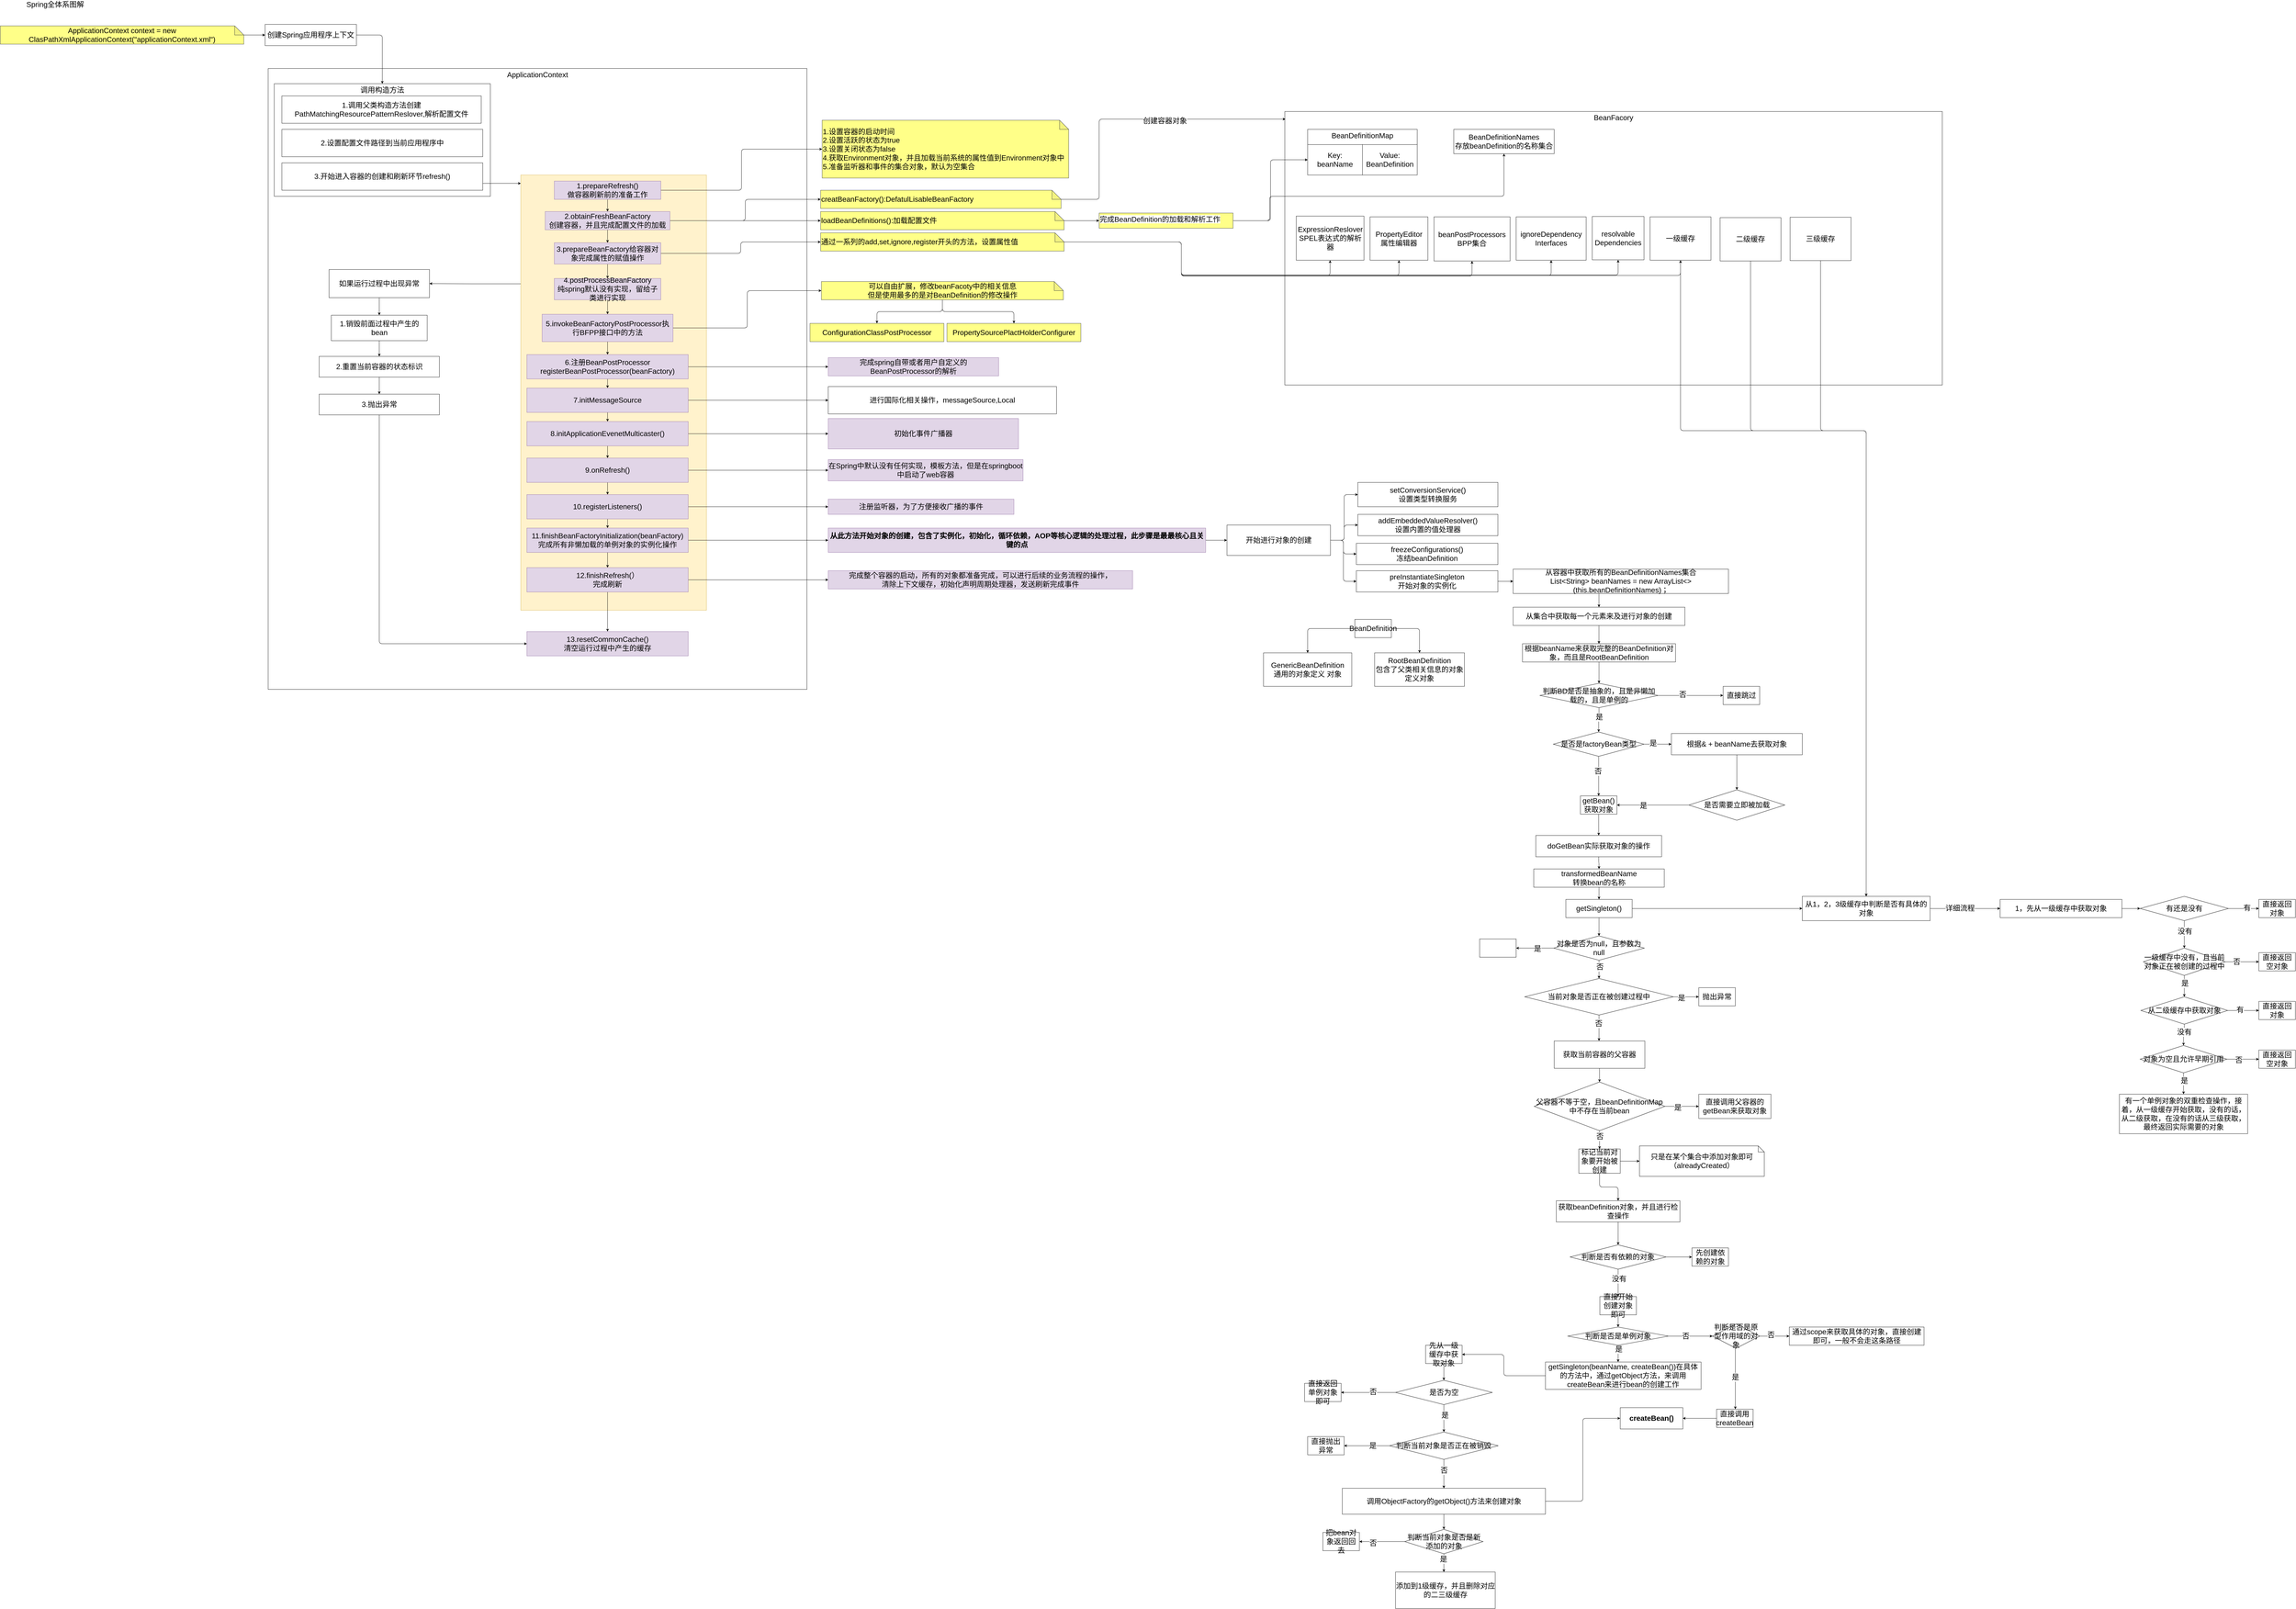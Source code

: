 <mxfile>
    <diagram id="aa8ChijFXmU96o4McfUh" name="Page-1">
        <mxGraphModel dx="1610" dy="1095" grid="1" gridSize="10" guides="1" tooltips="1" connect="1" arrows="1" fold="1" page="1" pageScale="1" pageWidth="1000000" pageHeight="1000000" math="0" shadow="0">
            <root>
                <mxCell id="0"/>
                <mxCell id="1" parent="0"/>
                <mxCell id="31" value="&lt;span style=&quot;font-size: 24px&quot;&gt;BeanFacory&lt;/span&gt;" style="whiteSpace=wrap;html=1;verticalAlign=top;" parent="1" vertex="1">
                    <mxGeometry x="4260" y="821.25" width="2160" height="898.75" as="geometry"/>
                </mxCell>
                <mxCell id="3" value="Spring全体系图解" style="text;html=1;align=center;verticalAlign=middle;resizable=0;points=[];autosize=1;strokeColor=none;fillColor=none;fontSize=24;fontColor=default;" parent="1" vertex="1">
                    <mxGeometry x="120" y="455" width="200" height="30" as="geometry"/>
                </mxCell>
                <mxCell id="10" style="edgeStyle=none;html=1;exitX=0;exitY=0;exitDx=800;exitDy=30;exitPerimeter=0;fontColor=default;fontSize=24;" parent="1" source="4" target="9" edge="1">
                    <mxGeometry relative="1" as="geometry"/>
                </mxCell>
                <mxCell id="4" value="&lt;font style=&quot;font-size: 24px;&quot;&gt;ApplicationContext context = new ClasPathXmlApplicationContext(&quot;applicationContext.xml&quot;)&lt;/font&gt;" style="shape=note;whiteSpace=wrap;html=1;backgroundOutline=1;darkOpacity=0.05;fillColor=#ffff88;strokeColor=#36393d;fontColor=default;fontSize=24;" parent="1" vertex="1">
                    <mxGeometry x="40" y="540" width="800" height="60" as="geometry"/>
                </mxCell>
                <mxCell id="6" value="ApplicationContext" style="whiteSpace=wrap;html=1;fontSize=24;fontColor=default;verticalAlign=top;" parent="1" vertex="1">
                    <mxGeometry x="920" y="680" width="1770" height="2040" as="geometry"/>
                </mxCell>
                <mxCell id="94" style="edgeStyle=orthogonalEdgeStyle;html=1;exitX=1;exitY=0.5;exitDx=0;exitDy=0;entryX=0.5;entryY=0;entryDx=0;entryDy=0;" edge="1" parent="1" source="9" target="11">
                    <mxGeometry relative="1" as="geometry"/>
                </mxCell>
                <mxCell id="9" value="创建Spring应用程序上下文" style="whiteSpace=wrap;html=1;fontColor=default;fontSize=24;" parent="1" vertex="1">
                    <mxGeometry x="910" y="535" width="300" height="70" as="geometry"/>
                </mxCell>
                <mxCell id="11" value="调用构造方法" style="whiteSpace=wrap;html=1;fontColor=default;verticalAlign=top;fontSize=24;" parent="1" vertex="1">
                    <mxGeometry x="940" y="730" width="710" height="370" as="geometry"/>
                </mxCell>
                <mxCell id="13" value="1.调用父类构造方法创建PathMatchingResourcePatternReslover,解析配置文件" style="whiteSpace=wrap;html=1;fontSize=24;fontColor=default;" parent="1" vertex="1">
                    <mxGeometry x="965" y="770" width="655" height="90" as="geometry"/>
                </mxCell>
                <mxCell id="14" value="2.设置配置文件路径到当前应用程序中" style="whiteSpace=wrap;html=1;fontSize=24;fontColor=default;" parent="1" vertex="1">
                    <mxGeometry x="965" y="880" width="660" height="90" as="geometry"/>
                </mxCell>
                <mxCell id="20" style="edgeStyle=elbowEdgeStyle;elbow=vertical;html=1;exitX=1;exitY=0.75;exitDx=0;exitDy=0;fontSize=24;fontColor=default;" parent="1" source="15" target="16" edge="1">
                    <mxGeometry relative="1" as="geometry"/>
                </mxCell>
                <mxCell id="15" value="3.开始进入容器的创建和刷新环节refresh()" style="whiteSpace=wrap;html=1;fontSize=24;fontColor=default;" parent="1" vertex="1">
                    <mxGeometry x="965" y="990" width="660" height="90" as="geometry"/>
                </mxCell>
                <mxCell id="133" style="edgeStyle=orthogonalEdgeStyle;html=1;exitX=0;exitY=0.25;exitDx=0;exitDy=0;fontSize=24;" edge="1" parent="1" source="16" target="132">
                    <mxGeometry relative="1" as="geometry"/>
                </mxCell>
                <mxCell id="16" value="" style="whiteSpace=wrap;html=1;fontSize=24;verticalAlign=top;fillColor=#fff2cc;strokeColor=#d6b656;" parent="1" vertex="1">
                    <mxGeometry x="1750" y="1030" width="610" height="1430" as="geometry"/>
                </mxCell>
                <mxCell id="23" style="edgeStyle=elbowEdgeStyle;html=1;exitX=1;exitY=0.5;exitDx=0;exitDy=0;entryX=0;entryY=0.5;entryDx=0;entryDy=0;entryPerimeter=0;fontSize=24;fontColor=default;" parent="1" source="21" target="22" edge="1">
                    <mxGeometry relative="1" as="geometry"/>
                </mxCell>
                <mxCell id="89" style="edgeStyle=orthogonalEdgeStyle;html=1;exitX=0.5;exitY=1;exitDx=0;exitDy=0;fontSize=24;" parent="1" source="21" target="25" edge="1">
                    <mxGeometry relative="1" as="geometry"/>
                </mxCell>
                <mxCell id="21" value="1.prepareRefresh()&lt;br&gt;做容器刷新前的准备工作" style="whiteSpace=wrap;html=1;fontSize=24;fillColor=#e1d5e7;strokeColor=#9673a6;" parent="1" vertex="1">
                    <mxGeometry x="1860" y="1050" width="350" height="60" as="geometry"/>
                </mxCell>
                <mxCell id="22" value="1.设置容器的启动时间&lt;br&gt;2.设置活跃的状态为true&lt;br&gt;3.设置关闭状态为false&lt;br&gt;4.获取Environment对象，并且加载当前系统的属性值到Environment对象中&lt;br&gt;5.准备监听器和事件的集合对象，默认为空集合" style="shape=note;whiteSpace=wrap;html=1;backgroundOutline=1;darkOpacity=0.05;fillColor=#ffff88;strokeColor=#36393d;fontColor=default;fontSize=24;align=left;" parent="1" vertex="1">
                    <mxGeometry x="2740" y="850" width="810" height="190" as="geometry"/>
                </mxCell>
                <mxCell id="67" style="edgeStyle=orthogonalEdgeStyle;html=1;exitX=1;exitY=0.5;exitDx=0;exitDy=0;entryX=0;entryY=0.5;entryDx=0;entryDy=0;entryPerimeter=0;fontSize=24;" parent="1" source="24" target="66" edge="1">
                    <mxGeometry relative="1" as="geometry"/>
                </mxCell>
                <mxCell id="92" value="" style="edgeStyle=orthogonalEdgeStyle;html=1;fontSize=24;" parent="1" source="24" target="81" edge="1">
                    <mxGeometry relative="1" as="geometry"/>
                </mxCell>
                <mxCell id="24" value="3.prepareBeanFactory给容器对象完成属性的赋值操作" style="whiteSpace=wrap;html=1;fontSize=24;fillColor=#e1d5e7;strokeColor=#9673a6;" parent="1" vertex="1">
                    <mxGeometry x="1860" y="1252.5" width="350" height="70" as="geometry"/>
                </mxCell>
                <mxCell id="29" style="edgeStyle=elbowEdgeStyle;html=1;exitX=1;exitY=0.5;exitDx=0;exitDy=0;entryX=0;entryY=0.5;entryDx=0;entryDy=0;entryPerimeter=0;fontSize=24;fontColor=default;" parent="1" source="25" target="26" edge="1">
                    <mxGeometry relative="1" as="geometry"/>
                </mxCell>
                <mxCell id="30" style="edgeStyle=elbowEdgeStyle;html=1;exitX=1;exitY=0.5;exitDx=0;exitDy=0;fontSize=24;fontColor=default;" parent="1" source="25" target="28" edge="1">
                    <mxGeometry relative="1" as="geometry"/>
                </mxCell>
                <mxCell id="91" value="" style="edgeStyle=orthogonalEdgeStyle;html=1;fontSize=24;" parent="1" source="25" target="24" edge="1">
                    <mxGeometry relative="1" as="geometry"/>
                </mxCell>
                <mxCell id="25" value="2.obtainFreshBeanFactory&lt;br&gt;创建容器，并且完成配置文件的加载" style="whiteSpace=wrap;html=1;fontSize=24;fillColor=#e1d5e7;strokeColor=#9673a6;" parent="1" vertex="1">
                    <mxGeometry x="1830" y="1150" width="410" height="60" as="geometry"/>
                </mxCell>
                <mxCell id="38" style="edgeStyle=elbowEdgeStyle;html=1;exitX=0;exitY=0;exitDx=790;exitDy=30;exitPerimeter=0;entryX=0.001;entryY=0.028;entryDx=0;entryDy=0;fontSize=24;entryPerimeter=0;" parent="1" source="26" target="31" edge="1">
                    <mxGeometry relative="1" as="geometry">
                        <Array as="points">
                            <mxPoint x="3650" y="1030"/>
                            <mxPoint x="3870" y="950"/>
                        </Array>
                    </mxGeometry>
                </mxCell>
                <mxCell id="48" value="创建容器对象" style="edgeLabel;html=1;align=center;verticalAlign=middle;resizable=0;points=[];fontSize=24;" parent="38" vertex="1" connectable="0">
                    <mxGeometry x="0.208" y="-5" relative="1" as="geometry">
                        <mxPoint as="offset"/>
                    </mxGeometry>
                </mxCell>
                <mxCell id="26" value="creatBeanFactory():DefatulLisableBeanFactory" style="shape=note;whiteSpace=wrap;html=1;backgroundOutline=1;darkOpacity=0.05;fillColor=#ffff88;strokeColor=#36393d;fontColor=default;fontSize=24;align=left;" parent="1" vertex="1">
                    <mxGeometry x="2735" y="1080" width="790" height="60" as="geometry"/>
                </mxCell>
                <mxCell id="63" value="" style="edgeStyle=orthogonalEdgeStyle;html=1;fontSize=24;" parent="1" source="28" target="62" edge="1">
                    <mxGeometry relative="1" as="geometry"/>
                </mxCell>
                <mxCell id="28" value="loadBeanDefinitions():加载配置文件" style="shape=note;whiteSpace=wrap;html=1;backgroundOutline=1;darkOpacity=0.05;fillColor=#ffff88;strokeColor=#36393d;fontColor=default;fontSize=24;align=left;" parent="1" vertex="1">
                    <mxGeometry x="2735" y="1150" width="800" height="60" as="geometry"/>
                </mxCell>
                <mxCell id="37" value="BeanDefinitionNames&lt;br&gt;存放beanDefinition的名称集合" style="whiteSpace=wrap;html=1;fontSize=24;" parent="1" vertex="1">
                    <mxGeometry x="4815" y="880" width="330" height="80" as="geometry"/>
                </mxCell>
                <mxCell id="52" value="&lt;font style=&quot;font-size: 24px&quot;&gt;BeanDefinitionMap&lt;/font&gt;" style="whiteSpace=wrap;html=1;verticalAlign=top;" parent="1" vertex="1">
                    <mxGeometry x="4335" y="880" width="360" height="150" as="geometry"/>
                </mxCell>
                <mxCell id="53" value="Key:&lt;br&gt;beanName" style="whiteSpace=wrap;html=1;fontSize=24;" parent="1" vertex="1">
                    <mxGeometry x="4335" y="930" width="180" height="100" as="geometry"/>
                </mxCell>
                <mxCell id="54" value="Value:&lt;br&gt;BeanDefinition" style="whiteSpace=wrap;html=1;fontSize=24;" parent="1" vertex="1">
                    <mxGeometry x="4515" y="930" width="180" height="100" as="geometry"/>
                </mxCell>
                <mxCell id="64" style="edgeStyle=orthogonalEdgeStyle;html=1;exitX=1;exitY=0.5;exitDx=0;exitDy=0;entryX=0;entryY=0.5;entryDx=0;entryDy=0;fontSize=24;" parent="1" source="62" target="53" edge="1">
                    <mxGeometry relative="1" as="geometry">
                        <Array as="points">
                            <mxPoint x="4213" y="1180"/>
                            <mxPoint x="4213" y="980"/>
                        </Array>
                    </mxGeometry>
                </mxCell>
                <mxCell id="65" style="edgeStyle=orthogonalEdgeStyle;html=1;exitX=1;exitY=0.5;exitDx=0;exitDy=0;entryX=0.5;entryY=1;entryDx=0;entryDy=0;fontSize=24;" parent="1" source="62" target="37" edge="1">
                    <mxGeometry relative="1" as="geometry">
                        <Array as="points">
                            <mxPoint x="4210" y="1180"/>
                            <mxPoint x="4210" y="1100"/>
                            <mxPoint x="4980" y="1100"/>
                        </Array>
                    </mxGeometry>
                </mxCell>
                <mxCell id="62" value="&lt;span style=&quot;text-align: center ; font-family: &amp;#34;helvetica&amp;#34; ; background-color: rgb(255 , 255 , 255)&quot;&gt;完成BeanDefinition的加载和解析工作&lt;/span&gt;" style="whiteSpace=wrap;html=1;fontSize=24;align=left;fillColor=#ffff88;strokeColor=#36393d;verticalAlign=top;" parent="1" vertex="1">
                    <mxGeometry x="3650" y="1155" width="440" height="50" as="geometry"/>
                </mxCell>
                <mxCell id="74" style="edgeStyle=orthogonalEdgeStyle;html=1;exitX=0;exitY=0;exitDx=800;exitDy=30;exitPerimeter=0;entryX=0.5;entryY=1;entryDx=0;entryDy=0;fontSize=24;" parent="1" source="66" target="68" edge="1">
                    <mxGeometry relative="1" as="geometry">
                        <Array as="points">
                            <mxPoint x="3920" y="1250"/>
                            <mxPoint x="3920" y="1360"/>
                            <mxPoint x="4409" y="1360"/>
                        </Array>
                    </mxGeometry>
                </mxCell>
                <mxCell id="76" style="edgeStyle=orthogonalEdgeStyle;html=1;exitX=0;exitY=0;exitDx=800;exitDy=30;exitPerimeter=0;entryX=0.5;entryY=1;entryDx=0;entryDy=0;fontSize=24;" parent="1" source="66" target="69" edge="1">
                    <mxGeometry relative="1" as="geometry">
                        <Array as="points">
                            <mxPoint x="3920" y="1250"/>
                            <mxPoint x="3920" y="1360"/>
                            <mxPoint x="4635" y="1360"/>
                        </Array>
                    </mxGeometry>
                </mxCell>
                <mxCell id="77" style="edgeStyle=orthogonalEdgeStyle;html=1;exitX=0;exitY=0;exitDx=800;exitDy=30;exitPerimeter=0;entryX=0.5;entryY=1;entryDx=0;entryDy=0;fontSize=24;" parent="1" source="66" target="70" edge="1">
                    <mxGeometry relative="1" as="geometry">
                        <Array as="points">
                            <mxPoint x="3920" y="1250"/>
                            <mxPoint x="3920" y="1362"/>
                            <mxPoint x="4875" y="1362"/>
                        </Array>
                    </mxGeometry>
                </mxCell>
                <mxCell id="78" style="edgeStyle=orthogonalEdgeStyle;html=1;exitX=0;exitY=0;exitDx=800;exitDy=30;exitPerimeter=0;entryX=0.5;entryY=1;entryDx=0;entryDy=0;fontSize=24;" parent="1" source="66" target="71" edge="1">
                    <mxGeometry relative="1" as="geometry">
                        <Array as="points">
                            <mxPoint x="3920" y="1250"/>
                            <mxPoint x="3920" y="1360"/>
                            <mxPoint x="5135" y="1360"/>
                        </Array>
                    </mxGeometry>
                </mxCell>
                <mxCell id="79" style="edgeStyle=orthogonalEdgeStyle;html=1;exitX=0;exitY=0;exitDx=800;exitDy=30;exitPerimeter=0;entryX=0.5;entryY=1;entryDx=0;entryDy=0;fontSize=24;" parent="1" source="66" target="72" edge="1">
                    <mxGeometry relative="1" as="geometry">
                        <Array as="points">
                            <mxPoint x="3920" y="1250"/>
                            <mxPoint x="3920" y="1359"/>
                            <mxPoint x="5355" y="1359"/>
                        </Array>
                    </mxGeometry>
                </mxCell>
                <mxCell id="80" style="edgeStyle=orthogonalEdgeStyle;html=1;exitX=0;exitY=0;exitDx=800;exitDy=30;exitPerimeter=0;entryX=0.5;entryY=1;entryDx=0;entryDy=0;fontSize=24;" parent="1" source="66" target="73" edge="1">
                    <mxGeometry relative="1" as="geometry">
                        <Array as="points">
                            <mxPoint x="3920" y="1250"/>
                            <mxPoint x="3920" y="1360"/>
                            <mxPoint x="5560" y="1360"/>
                        </Array>
                    </mxGeometry>
                </mxCell>
                <mxCell id="66" value="通过一系列的add,set,ignore,register开头的方法，设置属性值" style="shape=note;whiteSpace=wrap;html=1;backgroundOutline=1;darkOpacity=0.05;fillColor=#ffff88;strokeColor=#36393d;fontColor=default;fontSize=24;align=left;" parent="1" vertex="1">
                    <mxGeometry x="2735" y="1220" width="800" height="60" as="geometry"/>
                </mxCell>
                <mxCell id="68" value="ExpressionReslover&lt;br&gt;SPEL表达式的解析器" style="whiteSpace=wrap;html=1;fontSize=24;" parent="1" vertex="1">
                    <mxGeometry x="4297.5" y="1165" width="222.5" height="145" as="geometry"/>
                </mxCell>
                <mxCell id="69" value="PropertyEditor&lt;br&gt;属性编辑器" style="whiteSpace=wrap;html=1;fontSize=24;" parent="1" vertex="1">
                    <mxGeometry x="4540" y="1167.5" width="190" height="142.5" as="geometry"/>
                </mxCell>
                <mxCell id="70" value="beanPostProcessors&lt;br&gt;BPP集合" style="whiteSpace=wrap;html=1;fontSize=24;" parent="1" vertex="1">
                    <mxGeometry x="4750" y="1167.5" width="250" height="145" as="geometry"/>
                </mxCell>
                <mxCell id="71" value="ignoreDependency&lt;br&gt;Interfaces" style="whiteSpace=wrap;html=1;fontSize=24;" parent="1" vertex="1">
                    <mxGeometry x="5020" y="1167.5" width="230" height="142.5" as="geometry"/>
                </mxCell>
                <mxCell id="72" value="resolvable&lt;br&gt;Dependencies" style="whiteSpace=wrap;html=1;fontSize=24;" parent="1" vertex="1">
                    <mxGeometry x="5270" y="1166.25" width="170" height="142.5" as="geometry"/>
                </mxCell>
                <mxCell id="194" style="edgeStyle=orthogonalEdgeStyle;html=1;exitX=0.5;exitY=1;exitDx=0;exitDy=0;fontSize=24;" edge="1" parent="1" source="73" target="192">
                    <mxGeometry relative="1" as="geometry">
                        <Array as="points">
                            <mxPoint x="5560" y="1870"/>
                            <mxPoint x="6170" y="1870"/>
                        </Array>
                    </mxGeometry>
                </mxCell>
                <mxCell id="73" value="一级缓存" style="whiteSpace=wrap;html=1;fontSize=24;" parent="1" vertex="1">
                    <mxGeometry x="5460" y="1167.5" width="200" height="142.5" as="geometry"/>
                </mxCell>
                <mxCell id="93" value="" style="edgeStyle=orthogonalEdgeStyle;html=1;fontSize=24;" parent="1" source="81" target="82" edge="1">
                    <mxGeometry relative="1" as="geometry"/>
                </mxCell>
                <mxCell id="81" value="4.postProcessBeanFactory&lt;br&gt;纯spring默认没有实现，留给子类进行实现" style="whiteSpace=wrap;html=1;fontSize=24;fillColor=#e1d5e7;strokeColor=#9673a6;" parent="1" vertex="1">
                    <mxGeometry x="1860" y="1370" width="350" height="70" as="geometry"/>
                </mxCell>
                <mxCell id="84" style="edgeStyle=elbowEdgeStyle;html=1;exitX=1;exitY=0.5;exitDx=0;exitDy=0;fontSize=24;" parent="1" source="82" target="83" edge="1">
                    <mxGeometry relative="1" as="geometry"/>
                </mxCell>
                <mxCell id="101" value="" style="edgeStyle=orthogonalEdgeStyle;html=1;" edge="1" parent="1" source="82" target="98">
                    <mxGeometry relative="1" as="geometry"/>
                </mxCell>
                <mxCell id="82" value="5.invokeBeanFactoryPostProcessor执行BFPP接口中的方法" style="whiteSpace=wrap;html=1;fontSize=24;fillColor=#e1d5e7;strokeColor=#9673a6;" parent="1" vertex="1">
                    <mxGeometry x="1820" y="1487.5" width="430" height="90" as="geometry"/>
                </mxCell>
                <mxCell id="86" value="" style="edgeStyle=orthogonalEdgeStyle;html=1;fontSize=24;" parent="1" source="83" target="85" edge="1">
                    <mxGeometry relative="1" as="geometry"/>
                </mxCell>
                <mxCell id="96" style="edgeStyle=orthogonalEdgeStyle;html=1;exitX=0.5;exitY=1;exitDx=0;exitDy=0;exitPerimeter=0;entryX=0.5;entryY=0;entryDx=0;entryDy=0;" edge="1" parent="1" source="83" target="95">
                    <mxGeometry relative="1" as="geometry"/>
                </mxCell>
                <mxCell id="83" value="可以自由扩展，修改beanFacoty中的相关信息&lt;br&gt;但是使用最多的是对BeanDefinition的修改操作" style="shape=note;whiteSpace=wrap;html=1;backgroundOutline=1;darkOpacity=0.05;fillColor=#ffff88;strokeColor=#36393d;fontColor=default;fontSize=24;align=center;" parent="1" vertex="1">
                    <mxGeometry x="2737.5" y="1380" width="795" height="60" as="geometry"/>
                </mxCell>
                <mxCell id="85" value="ConfigurationClassPostProcessor" style="whiteSpace=wrap;html=1;fontSize=24;fillColor=#ffff88;strokeColor=#36393d;" parent="1" vertex="1">
                    <mxGeometry x="2700" y="1517.5" width="440" height="60" as="geometry"/>
                </mxCell>
                <mxCell id="95" value="PropertySourcePlactHolderConfigurer" style="whiteSpace=wrap;html=1;fontSize=24;fillColor=#ffff88;strokeColor=#36393d;" vertex="1" parent="1">
                    <mxGeometry x="3150" y="1517.5" width="440" height="60" as="geometry"/>
                </mxCell>
                <mxCell id="103" value="" style="edgeStyle=orthogonalEdgeStyle;html=1;" edge="1" parent="1" source="98" target="102">
                    <mxGeometry relative="1" as="geometry"/>
                </mxCell>
                <mxCell id="107" value="" style="edgeStyle=orthogonalEdgeStyle;html=1;fontSize=24;" edge="1" parent="1" source="98" target="104">
                    <mxGeometry relative="1" as="geometry"/>
                </mxCell>
                <mxCell id="98" value="6.注册BeanPostProcessor&lt;br&gt;registerBeanPostProcessor(beanFactory)" style="whiteSpace=wrap;html=1;fontSize=24;fillColor=#e1d5e7;strokeColor=#9673a6;" vertex="1" parent="1">
                    <mxGeometry x="1770" y="1620" width="530" height="80" as="geometry"/>
                </mxCell>
                <mxCell id="102" value="完成spring自带或者用户自定义的BeanPostProcessor的解析" style="whiteSpace=wrap;html=1;fontSize=24;fillColor=#e1d5e7;strokeColor=#9673a6;" vertex="1" parent="1">
                    <mxGeometry x="2760" y="1630" width="560" height="60" as="geometry"/>
                </mxCell>
                <mxCell id="105" style="edgeStyle=orthogonalEdgeStyle;html=1;exitX=1;exitY=0.5;exitDx=0;exitDy=0;" edge="1" parent="1" source="104" target="106">
                    <mxGeometry relative="1" as="geometry">
                        <mxPoint x="2770" y="1770.529" as="targetPoint"/>
                    </mxGeometry>
                </mxCell>
                <mxCell id="112" value="" style="edgeStyle=orthogonalEdgeStyle;html=1;fontSize=24;" edge="1" parent="1" source="104" target="108">
                    <mxGeometry relative="1" as="geometry"/>
                </mxCell>
                <mxCell id="104" value="7.initMessageSource" style="whiteSpace=wrap;html=1;fontSize=24;fillColor=#e1d5e7;strokeColor=#9673a6;" vertex="1" parent="1">
                    <mxGeometry x="1770" y="1730" width="530" height="80" as="geometry"/>
                </mxCell>
                <mxCell id="106" value="&lt;font style=&quot;font-size: 24px&quot;&gt;进行国际化相关操作，messageSource,Local&lt;/font&gt;" style="whiteSpace=wrap;html=1;" vertex="1" parent="1">
                    <mxGeometry x="2760" y="1725" width="750" height="90" as="geometry"/>
                </mxCell>
                <mxCell id="110" value="" style="edgeStyle=orthogonalEdgeStyle;html=1;fontSize=24;" edge="1" parent="1" source="108" target="109">
                    <mxGeometry relative="1" as="geometry"/>
                </mxCell>
                <mxCell id="113" value="" style="edgeStyle=orthogonalEdgeStyle;html=1;fontSize=24;" edge="1" parent="1" source="108" target="111">
                    <mxGeometry relative="1" as="geometry"/>
                </mxCell>
                <mxCell id="108" value="8.initApplicationEvenetMulticaster()" style="whiteSpace=wrap;html=1;fontSize=24;fillColor=#e1d5e7;strokeColor=#9673a6;" vertex="1" parent="1">
                    <mxGeometry x="1770" y="1840" width="530" height="80" as="geometry"/>
                </mxCell>
                <mxCell id="109" value="初始化事件广播器" style="whiteSpace=wrap;html=1;fontSize=24;fillColor=#e1d5e7;strokeColor=#9673a6;" vertex="1" parent="1">
                    <mxGeometry x="2760" y="1830" width="625" height="100" as="geometry"/>
                </mxCell>
                <mxCell id="115" value="" style="edgeStyle=orthogonalEdgeStyle;html=1;fontSize=24;" edge="1" parent="1" source="111" target="114">
                    <mxGeometry relative="1" as="geometry"/>
                </mxCell>
                <mxCell id="117" value="" style="edgeStyle=orthogonalEdgeStyle;html=1;fontSize=24;" edge="1" parent="1" source="111" target="116">
                    <mxGeometry relative="1" as="geometry"/>
                </mxCell>
                <mxCell id="111" value="9.onRefresh()" style="whiteSpace=wrap;html=1;fontSize=24;fillColor=#e1d5e7;strokeColor=#9673a6;" vertex="1" parent="1">
                    <mxGeometry x="1770" y="1960" width="530" height="80" as="geometry"/>
                </mxCell>
                <mxCell id="114" value="在Spring中默认没有任何实现，模板方法，但是在springboot中启动了web容器" style="whiteSpace=wrap;html=1;fontSize=24;fillColor=#e1d5e7;strokeColor=#9673a6;" vertex="1" parent="1">
                    <mxGeometry x="2760" y="1965" width="640" height="70" as="geometry"/>
                </mxCell>
                <mxCell id="119" value="" style="edgeStyle=orthogonalEdgeStyle;html=1;fontSize=24;" edge="1" parent="1" source="116" target="118">
                    <mxGeometry relative="1" as="geometry"/>
                </mxCell>
                <mxCell id="121" value="" style="edgeStyle=orthogonalEdgeStyle;html=1;fontSize=24;" edge="1" parent="1" source="116" target="120">
                    <mxGeometry relative="1" as="geometry"/>
                </mxCell>
                <mxCell id="116" value="10.registerListeners()" style="whiteSpace=wrap;html=1;fontSize=24;fillColor=#e1d5e7;strokeColor=#9673a6;" vertex="1" parent="1">
                    <mxGeometry x="1770" y="2080" width="530" height="80" as="geometry"/>
                </mxCell>
                <mxCell id="118" value="注册监听器，为了方便接收广播的事件" style="whiteSpace=wrap;html=1;fontSize=24;fillColor=#e1d5e7;strokeColor=#9673a6;" vertex="1" parent="1">
                    <mxGeometry x="2760" y="2095" width="610" height="50" as="geometry"/>
                </mxCell>
                <mxCell id="123" value="" style="edgeStyle=orthogonalEdgeStyle;html=1;fontSize=24;" edge="1" parent="1" source="120" target="122">
                    <mxGeometry relative="1" as="geometry"/>
                </mxCell>
                <mxCell id="125" value="" style="edgeStyle=orthogonalEdgeStyle;html=1;fontSize=24;" edge="1" parent="1" source="120" target="124">
                    <mxGeometry relative="1" as="geometry"/>
                </mxCell>
                <mxCell id="120" value="11.finishBeanFactoryInitialization(beanFactory)&lt;br&gt;完成所有非懒加载的单例对象的实例化操作" style="whiteSpace=wrap;html=1;fontSize=24;fillColor=#e1d5e7;strokeColor=#9673a6;" vertex="1" parent="1">
                    <mxGeometry x="1770" y="2190" width="530" height="80" as="geometry"/>
                </mxCell>
                <mxCell id="150" value="" style="edgeStyle=elbowEdgeStyle;html=1;fontSize=24;" edge="1" parent="1" source="122" target="141">
                    <mxGeometry relative="1" as="geometry"/>
                </mxCell>
                <mxCell id="122" value="&lt;b&gt;从此方法开始对象的创建，包含了实例化，初始化，循环依赖，AOP等核心逻辑的处理过程，此步骤是最最核心且关键的点&lt;/b&gt;" style="whiteSpace=wrap;html=1;fontSize=24;fillColor=#e1d5e7;strokeColor=#9673a6;" vertex="1" parent="1">
                    <mxGeometry x="2760" y="2190" width="1240" height="80" as="geometry"/>
                </mxCell>
                <mxCell id="127" value="" style="edgeStyle=orthogonalEdgeStyle;html=1;fontSize=24;" edge="1" parent="1" source="124" target="126">
                    <mxGeometry relative="1" as="geometry"/>
                </mxCell>
                <mxCell id="129" value="" style="edgeStyle=orthogonalEdgeStyle;html=1;fontSize=24;" edge="1" parent="1" source="124" target="128">
                    <mxGeometry relative="1" as="geometry"/>
                </mxCell>
                <mxCell id="124" value="12.finishRefresh(）&lt;br&gt;完成刷新" style="whiteSpace=wrap;html=1;fontSize=24;fillColor=#e1d5e7;strokeColor=#9673a6;" vertex="1" parent="1">
                    <mxGeometry x="1770" y="2320" width="530" height="80" as="geometry"/>
                </mxCell>
                <mxCell id="126" value="完成整个容器的启动，所有的对象都准备完成，可以进行后续的业务流程的操作，&lt;br&gt;清除上下文缓存，初始化声明周期处理器，发送刷新完成事件" style="whiteSpace=wrap;html=1;fontSize=24;fillColor=#e1d5e7;strokeColor=#9673a6;" vertex="1" parent="1">
                    <mxGeometry x="2760" y="2330" width="1000" height="60" as="geometry"/>
                </mxCell>
                <mxCell id="128" value="13.resetCommonCache()&lt;br&gt;清空运行过程中产生的缓存" style="whiteSpace=wrap;html=1;fontSize=24;fillColor=#e1d5e7;strokeColor=#9673a6;" vertex="1" parent="1">
                    <mxGeometry x="1770" y="2530" width="530" height="80" as="geometry"/>
                </mxCell>
                <mxCell id="135" value="" style="edgeStyle=orthogonalEdgeStyle;html=1;fontSize=24;" edge="1" parent="1" source="132" target="134">
                    <mxGeometry relative="1" as="geometry"/>
                </mxCell>
                <mxCell id="132" value="如果运行过程中出现异常" style="whiteSpace=wrap;html=1;fontSize=24;" vertex="1" parent="1">
                    <mxGeometry x="1120" y="1340.5" width="330" height="92.5" as="geometry"/>
                </mxCell>
                <mxCell id="137" value="" style="edgeStyle=orthogonalEdgeStyle;html=1;fontSize=24;" edge="1" parent="1" source="134" target="136">
                    <mxGeometry relative="1" as="geometry"/>
                </mxCell>
                <mxCell id="134" value="1.销毁前面过程中产生的bean" style="whiteSpace=wrap;html=1;fontSize=24;" vertex="1" parent="1">
                    <mxGeometry x="1127.5" y="1490.63" width="315" height="83.75" as="geometry"/>
                </mxCell>
                <mxCell id="139" value="" style="edgeStyle=orthogonalEdgeStyle;html=1;fontSize=24;" edge="1" parent="1" source="136" target="138">
                    <mxGeometry relative="1" as="geometry"/>
                </mxCell>
                <mxCell id="136" value="2.重置当前容器的状态标识" style="whiteSpace=wrap;html=1;fontSize=24;" vertex="1" parent="1">
                    <mxGeometry x="1087.5" y="1625.93" width="395" height="68.13" as="geometry"/>
                </mxCell>
                <mxCell id="140" style="edgeStyle=orthogonalEdgeStyle;html=1;exitX=0.5;exitY=1;exitDx=0;exitDy=0;entryX=0;entryY=0.5;entryDx=0;entryDy=0;fontSize=24;" edge="1" parent="1" source="138" target="128">
                    <mxGeometry relative="1" as="geometry"/>
                </mxCell>
                <mxCell id="138" value="3.抛出异常" style="whiteSpace=wrap;html=1;fontSize=24;" vertex="1" parent="1">
                    <mxGeometry x="1087.5" y="1750" width="395" height="68.13" as="geometry"/>
                </mxCell>
                <mxCell id="143" value="" style="edgeStyle=elbowEdgeStyle;html=1;fontSize=24;" edge="1" parent="1" source="141" target="142">
                    <mxGeometry relative="1" as="geometry"/>
                </mxCell>
                <mxCell id="145" value="" style="edgeStyle=elbowEdgeStyle;html=1;fontSize=24;" edge="1" parent="1" source="141" target="144">
                    <mxGeometry relative="1" as="geometry"/>
                </mxCell>
                <mxCell id="148" style="edgeStyle=elbowEdgeStyle;html=1;exitX=1;exitY=0.5;exitDx=0;exitDy=0;fontSize=24;" edge="1" parent="1" source="141" target="146">
                    <mxGeometry relative="1" as="geometry"/>
                </mxCell>
                <mxCell id="149" style="edgeStyle=elbowEdgeStyle;html=1;exitX=1;exitY=0.5;exitDx=0;exitDy=0;fontSize=24;" edge="1" parent="1" source="141" target="147">
                    <mxGeometry relative="1" as="geometry"/>
                </mxCell>
                <mxCell id="141" value="开始进行对象的创建" style="whiteSpace=wrap;html=1;fontSize=24;" vertex="1" parent="1">
                    <mxGeometry x="4070" y="2180" width="340" height="100" as="geometry"/>
                </mxCell>
                <mxCell id="142" value="setConversionService()&lt;br&gt;设置类型转换服务" style="whiteSpace=wrap;html=1;fontSize=24;" vertex="1" parent="1">
                    <mxGeometry x="4500" y="2040" width="460" height="80" as="geometry"/>
                </mxCell>
                <mxCell id="144" value="addEmbeddedValueResolver()&lt;br&gt;设置内置的值处理器" style="whiteSpace=wrap;html=1;fontSize=24;" vertex="1" parent="1">
                    <mxGeometry x="4500" y="2145" width="460" height="70" as="geometry"/>
                </mxCell>
                <mxCell id="146" value="freezeConfigurations()&lt;br&gt;冻结beanDefinition" style="whiteSpace=wrap;html=1;fontSize=24;" vertex="1" parent="1">
                    <mxGeometry x="4495" y="2240" width="465" height="70" as="geometry"/>
                </mxCell>
                <mxCell id="152" value="" style="edgeStyle=elbowEdgeStyle;html=1;fontSize=24;" edge="1" parent="1" source="147" target="151">
                    <mxGeometry relative="1" as="geometry"/>
                </mxCell>
                <mxCell id="147" value="preInstantiateSingleton&lt;br&gt;开始对象的实例化&lt;br&gt;" style="whiteSpace=wrap;html=1;fontSize=24;" vertex="1" parent="1">
                    <mxGeometry x="4495" y="2330" width="465" height="70" as="geometry"/>
                </mxCell>
                <mxCell id="154" value="" style="edgeStyle=elbowEdgeStyle;html=1;fontSize=24;" edge="1" parent="1" source="151" target="153">
                    <mxGeometry relative="1" as="geometry"/>
                </mxCell>
                <mxCell id="151" value="从容器中获取所有的BeanDefinitionNames集合&lt;br&gt;List&amp;lt;String&amp;gt; beanNames = new ArrayList&amp;lt;&amp;gt;(this.beanDefinitionNames)；" style="whiteSpace=wrap;html=1;fontSize=24;" vertex="1" parent="1">
                    <mxGeometry x="5010" y="2325" width="707.5" height="80" as="geometry"/>
                </mxCell>
                <mxCell id="156" value="" style="edgeStyle=elbowEdgeStyle;html=1;fontSize=24;" edge="1" parent="1" source="153" target="155">
                    <mxGeometry relative="1" as="geometry"/>
                </mxCell>
                <mxCell id="153" value="从集合中获取每一个元素来及进行对象的创建" style="whiteSpace=wrap;html=1;fontSize=24;" vertex="1" parent="1">
                    <mxGeometry x="5010" y="2450" width="564.37" height="60" as="geometry"/>
                </mxCell>
                <mxCell id="166" value="" style="edgeStyle=orthogonalEdgeStyle;html=1;fontSize=24;" edge="1" parent="1" source="155" target="165">
                    <mxGeometry relative="1" as="geometry"/>
                </mxCell>
                <mxCell id="155" value="根据beanName来获取完整的BeanDefinition对象，而且是RootBeanDefinition" style="whiteSpace=wrap;html=1;fontSize=24;" vertex="1" parent="1">
                    <mxGeometry x="5040.77" y="2570" width="502.82" height="60" as="geometry"/>
                </mxCell>
                <mxCell id="161" style="edgeStyle=orthogonalEdgeStyle;html=1;exitX=0;exitY=0.5;exitDx=0;exitDy=0;entryX=0.5;entryY=0;entryDx=0;entryDy=0;fontSize=24;" edge="1" parent="1" source="157" target="158">
                    <mxGeometry relative="1" as="geometry"/>
                </mxCell>
                <mxCell id="162" style="edgeStyle=orthogonalEdgeStyle;html=1;exitX=1;exitY=0.5;exitDx=0;exitDy=0;fontSize=24;" edge="1" parent="1" source="157" target="159">
                    <mxGeometry relative="1" as="geometry"/>
                </mxCell>
                <mxCell id="157" value="BeanDefinition" style="whiteSpace=wrap;html=1;fontSize=24;" vertex="1" parent="1">
                    <mxGeometry x="4490" y="2490" width="120" height="60" as="geometry"/>
                </mxCell>
                <mxCell id="158" value="GenericBeanDefinition&lt;br&gt;通用的对象定义 对象" style="whiteSpace=wrap;html=1;fontSize=24;" vertex="1" parent="1">
                    <mxGeometry x="4190" y="2600" width="290" height="110" as="geometry"/>
                </mxCell>
                <mxCell id="159" value="RootBeanDefinition&lt;br&gt;包含了父类相关信息的对象定义对象" style="whiteSpace=wrap;html=1;fontSize=24;" vertex="1" parent="1">
                    <mxGeometry x="4555" y="2600" width="295" height="110" as="geometry"/>
                </mxCell>
                <mxCell id="168" value="" style="edgeStyle=orthogonalEdgeStyle;html=1;fontSize=24;" edge="1" parent="1" source="165" target="173">
                    <mxGeometry relative="1" as="geometry">
                        <mxPoint x="5292.18" y="2870" as="targetPoint"/>
                    </mxGeometry>
                </mxCell>
                <mxCell id="169" value="是" style="edgeLabel;html=1;align=center;verticalAlign=middle;resizable=0;points=[];fontSize=24;" vertex="1" connectable="0" parent="168">
                    <mxGeometry x="-0.254" y="1" relative="1" as="geometry">
                        <mxPoint as="offset"/>
                    </mxGeometry>
                </mxCell>
                <mxCell id="171" value="" style="edgeStyle=orthogonalEdgeStyle;html=1;fontSize=24;" edge="1" parent="1" source="165" target="170">
                    <mxGeometry relative="1" as="geometry"/>
                </mxCell>
                <mxCell id="172" value="否" style="edgeLabel;html=1;align=center;verticalAlign=middle;resizable=0;points=[];fontSize=24;" vertex="1" connectable="0" parent="171">
                    <mxGeometry x="-0.242" y="3" relative="1" as="geometry">
                        <mxPoint as="offset"/>
                    </mxGeometry>
                </mxCell>
                <mxCell id="165" value="判断BD是否是抽象的，且是非懒加载的，且是单例的" style="rhombus;whiteSpace=wrap;html=1;fontSize=24;" vertex="1" parent="1">
                    <mxGeometry x="5098.27" y="2700" width="387.82" height="80" as="geometry"/>
                </mxCell>
                <mxCell id="170" value="直接跳过" style="whiteSpace=wrap;html=1;fontSize=24;" vertex="1" parent="1">
                    <mxGeometry x="5700" y="2710" width="120" height="60" as="geometry"/>
                </mxCell>
                <mxCell id="175" value="" style="edgeStyle=orthogonalEdgeStyle;html=1;fontSize=24;" edge="1" parent="1" source="173" target="174">
                    <mxGeometry relative="1" as="geometry"/>
                </mxCell>
                <mxCell id="176" value="是" style="edgeLabel;html=1;align=center;verticalAlign=middle;resizable=0;points=[];fontSize=24;" vertex="1" connectable="0" parent="175">
                    <mxGeometry x="-0.329" y="3" relative="1" as="geometry">
                        <mxPoint as="offset"/>
                    </mxGeometry>
                </mxCell>
                <mxCell id="178" value="" style="edgeStyle=orthogonalEdgeStyle;html=1;fontSize=24;" edge="1" parent="1" source="173" target="177">
                    <mxGeometry relative="1" as="geometry"/>
                </mxCell>
                <mxCell id="179" value="否" style="edgeLabel;html=1;align=center;verticalAlign=middle;resizable=0;points=[];fontSize=24;" vertex="1" connectable="0" parent="178">
                    <mxGeometry x="-0.249" y="-2" relative="1" as="geometry">
                        <mxPoint as="offset"/>
                    </mxGeometry>
                </mxCell>
                <mxCell id="173" value="&lt;span&gt;是否是factoryBean类型&lt;/span&gt;" style="rhombus;whiteSpace=wrap;html=1;fontSize=24;" vertex="1" parent="1">
                    <mxGeometry x="5142.18" y="2860" width="297.82" height="80" as="geometry"/>
                </mxCell>
                <mxCell id="181" value="" style="edgeStyle=orthogonalEdgeStyle;html=1;fontSize=24;" edge="1" parent="1" source="174" target="180">
                    <mxGeometry relative="1" as="geometry"/>
                </mxCell>
                <mxCell id="174" value="根据&amp;amp; + beanName去获取对象" style="whiteSpace=wrap;html=1;fontSize=24;" vertex="1" parent="1">
                    <mxGeometry x="5530" y="2865" width="430" height="70" as="geometry"/>
                </mxCell>
                <mxCell id="185" value="" style="edgeStyle=orthogonalEdgeStyle;html=1;fontSize=24;" edge="1" parent="1" source="177" target="184">
                    <mxGeometry relative="1" as="geometry"/>
                </mxCell>
                <mxCell id="177" value="getBean()&lt;br&gt;获取对象" style="whiteSpace=wrap;html=1;fontSize=24;" vertex="1" parent="1">
                    <mxGeometry x="5231.09" y="3070" width="120" height="60" as="geometry"/>
                </mxCell>
                <mxCell id="182" style="edgeStyle=orthogonalEdgeStyle;html=1;exitX=0;exitY=0.5;exitDx=0;exitDy=0;fontSize=24;" edge="1" parent="1" source="180" target="177">
                    <mxGeometry relative="1" as="geometry"/>
                </mxCell>
                <mxCell id="183" value="是" style="edgeLabel;html=1;align=center;verticalAlign=middle;resizable=0;points=[];fontSize=24;" vertex="1" connectable="0" parent="182">
                    <mxGeometry x="0.268" y="2" relative="1" as="geometry">
                        <mxPoint as="offset"/>
                    </mxGeometry>
                </mxCell>
                <mxCell id="180" value="是否需要立即被加载" style="rhombus;whiteSpace=wrap;html=1;fontSize=24;" vertex="1" parent="1">
                    <mxGeometry x="5587.5" y="3050" width="315" height="100" as="geometry"/>
                </mxCell>
                <mxCell id="189" value="" style="edgeStyle=orthogonalEdgeStyle;html=1;fontSize=24;" edge="1" parent="1" source="184" target="188">
                    <mxGeometry relative="1" as="geometry"/>
                </mxCell>
                <mxCell id="184" value="doGetBean实际获取对象的操作" style="whiteSpace=wrap;html=1;fontSize=24;" vertex="1" parent="1">
                    <mxGeometry x="5084.5" y="3200" width="413.36" height="70" as="geometry"/>
                </mxCell>
                <mxCell id="195" style="edgeStyle=orthogonalEdgeStyle;html=1;exitX=0.5;exitY=1;exitDx=0;exitDy=0;fontSize=24;" edge="1" parent="1" source="186" target="192">
                    <mxGeometry relative="1" as="geometry">
                        <Array as="points">
                            <mxPoint x="5790" y="1870"/>
                            <mxPoint x="6170" y="1870"/>
                        </Array>
                    </mxGeometry>
                </mxCell>
                <mxCell id="186" value="二级缓存" style="whiteSpace=wrap;html=1;fontSize=24;" vertex="1" parent="1">
                    <mxGeometry x="5690" y="1170" width="200" height="142.5" as="geometry"/>
                </mxCell>
                <mxCell id="196" style="edgeStyle=orthogonalEdgeStyle;html=1;exitX=0.5;exitY=1;exitDx=0;exitDy=0;fontSize=24;" edge="1" parent="1" source="187" target="192">
                    <mxGeometry relative="1" as="geometry">
                        <Array as="points">
                            <mxPoint x="6020" y="1870"/>
                            <mxPoint x="6170" y="1870"/>
                        </Array>
                    </mxGeometry>
                </mxCell>
                <mxCell id="187" value="三级缓存" style="whiteSpace=wrap;html=1;fontSize=24;" vertex="1" parent="1">
                    <mxGeometry x="5920" y="1168.75" width="200" height="142.5" as="geometry"/>
                </mxCell>
                <mxCell id="191" value="" style="edgeStyle=orthogonalEdgeStyle;html=1;fontSize=24;" edge="1" parent="1" source="188" target="190">
                    <mxGeometry relative="1" as="geometry"/>
                </mxCell>
                <mxCell id="188" value="transformedBeanName&lt;br&gt;转换bean的名称" style="whiteSpace=wrap;html=1;fontSize=24;" vertex="1" parent="1">
                    <mxGeometry x="5077.77" y="3310" width="428.82" height="60" as="geometry"/>
                </mxCell>
                <mxCell id="193" value="" style="edgeStyle=orthogonalEdgeStyle;html=1;fontSize=24;" edge="1" parent="1" source="190" target="192">
                    <mxGeometry relative="1" as="geometry"/>
                </mxCell>
                <mxCell id="236" value="" style="edgeStyle=orthogonalEdgeStyle;html=1;fontSize=24;" edge="1" parent="1" source="190" target="235">
                    <mxGeometry relative="1" as="geometry"/>
                </mxCell>
                <mxCell id="190" value="getSingleton()" style="whiteSpace=wrap;html=1;fontSize=24;" vertex="1" parent="1">
                    <mxGeometry x="5183.27" y="3410" width="217.82" height="60" as="geometry"/>
                </mxCell>
                <mxCell id="198" value="" style="edgeStyle=orthogonalEdgeStyle;html=1;fontSize=24;" edge="1" parent="1" source="192" target="197">
                    <mxGeometry relative="1" as="geometry"/>
                </mxCell>
                <mxCell id="199" value="详细流程" style="edgeLabel;html=1;align=center;verticalAlign=middle;resizable=0;points=[];fontSize=24;" vertex="1" connectable="0" parent="198">
                    <mxGeometry x="-0.151" y="1" relative="1" as="geometry">
                        <mxPoint as="offset"/>
                    </mxGeometry>
                </mxCell>
                <mxCell id="192" value="从1，2，3级缓存中判断是否有具体的对象" style="whiteSpace=wrap;html=1;fontSize=24;" vertex="1" parent="1">
                    <mxGeometry x="5960" y="3400" width="420" height="80" as="geometry"/>
                </mxCell>
                <mxCell id="203" value="" style="edgeStyle=orthogonalEdgeStyle;html=1;fontSize=24;" edge="1" parent="1" source="197" target="202">
                    <mxGeometry relative="1" as="geometry"/>
                </mxCell>
                <mxCell id="197" value="1，先从一级缓存中获取对象" style="whiteSpace=wrap;html=1;fontSize=24;" vertex="1" parent="1">
                    <mxGeometry x="6610" y="3410" width="400" height="60" as="geometry"/>
                </mxCell>
                <mxCell id="205" value="" style="edgeStyle=orthogonalEdgeStyle;html=1;fontSize=24;" edge="1" parent="1" source="202" target="204">
                    <mxGeometry relative="1" as="geometry"/>
                </mxCell>
                <mxCell id="206" value="有" style="edgeLabel;html=1;align=center;verticalAlign=middle;resizable=0;points=[];fontSize=24;" vertex="1" connectable="0" parent="205">
                    <mxGeometry x="0.209" y="2" relative="1" as="geometry">
                        <mxPoint as="offset"/>
                    </mxGeometry>
                </mxCell>
                <mxCell id="210" value="" style="edgeStyle=orthogonalEdgeStyle;html=1;fontSize=24;" edge="1" parent="1" source="202" target="209">
                    <mxGeometry relative="1" as="geometry">
                        <Array as="points">
                            <mxPoint x="7215" y="3500"/>
                            <mxPoint x="7215" y="3500"/>
                        </Array>
                    </mxGeometry>
                </mxCell>
                <mxCell id="212" value="没有" style="edgeLabel;html=1;align=center;verticalAlign=middle;resizable=0;points=[];fontSize=24;" vertex="1" connectable="0" parent="210">
                    <mxGeometry x="-0.235" y="2" relative="1" as="geometry">
                        <mxPoint as="offset"/>
                    </mxGeometry>
                </mxCell>
                <mxCell id="202" value="有还是没有" style="rhombus;whiteSpace=wrap;html=1;fontSize=24;" vertex="1" parent="1">
                    <mxGeometry x="7070" y="3400" width="290" height="80" as="geometry"/>
                </mxCell>
                <mxCell id="204" value="直接返回对象" style="whiteSpace=wrap;html=1;fontSize=24;" vertex="1" parent="1">
                    <mxGeometry x="7460" y="3410" width="120" height="60" as="geometry"/>
                </mxCell>
                <mxCell id="214" value="" style="edgeStyle=orthogonalEdgeStyle;html=1;fontSize=24;" edge="1" parent="1" source="209" target="219">
                    <mxGeometry relative="1" as="geometry">
                        <mxPoint x="7215.005" y="3755" as="targetPoint"/>
                    </mxGeometry>
                </mxCell>
                <mxCell id="215" value="是" style="edgeLabel;html=1;align=center;verticalAlign=middle;resizable=0;points=[];fontSize=24;" vertex="1" connectable="0" parent="214">
                    <mxGeometry x="-0.273" y="2" relative="1" as="geometry">
                        <mxPoint as="offset"/>
                    </mxGeometry>
                </mxCell>
                <mxCell id="217" value="" style="edgeStyle=orthogonalEdgeStyle;html=1;fontSize=24;" edge="1" parent="1" source="209" target="216">
                    <mxGeometry relative="1" as="geometry"/>
                </mxCell>
                <mxCell id="218" value="否" style="edgeLabel;html=1;align=center;verticalAlign=middle;resizable=0;points=[];fontSize=24;" vertex="1" connectable="0" parent="217">
                    <mxGeometry x="-0.326" relative="1" as="geometry">
                        <mxPoint as="offset"/>
                    </mxGeometry>
                </mxCell>
                <mxCell id="209" value="一级缓存中没有，且当前对象正在被创建的过程中" style="rhombus;whiteSpace=wrap;html=1;fontSize=24;" vertex="1" parent="1">
                    <mxGeometry x="7080.63" y="3570" width="268.75" height="90" as="geometry"/>
                </mxCell>
                <mxCell id="216" value="直接返回空对象" style="whiteSpace=wrap;html=1;fontSize=24;" vertex="1" parent="1">
                    <mxGeometry x="7460.005" y="3585" width="120" height="60" as="geometry"/>
                </mxCell>
                <mxCell id="221" value="" style="edgeStyle=orthogonalEdgeStyle;html=1;fontSize=24;" edge="1" parent="1" source="219" target="220">
                    <mxGeometry relative="1" as="geometry"/>
                </mxCell>
                <mxCell id="224" value="有" style="edgeLabel;html=1;align=center;verticalAlign=middle;resizable=0;points=[];fontSize=24;" vertex="1" connectable="0" parent="221">
                    <mxGeometry x="-0.217" y="2" relative="1" as="geometry">
                        <mxPoint as="offset"/>
                    </mxGeometry>
                </mxCell>
                <mxCell id="223" value="" style="edgeStyle=orthogonalEdgeStyle;html=1;fontSize=24;" edge="1" parent="1" source="219" target="226">
                    <mxGeometry relative="1" as="geometry">
                        <mxPoint x="7215.005" y="3900" as="targetPoint"/>
                    </mxGeometry>
                </mxCell>
                <mxCell id="225" value="没有" style="edgeLabel;html=1;align=center;verticalAlign=middle;resizable=0;points=[];fontSize=24;" vertex="1" connectable="0" parent="223">
                    <mxGeometry x="-0.28" relative="1" as="geometry">
                        <mxPoint as="offset"/>
                    </mxGeometry>
                </mxCell>
                <mxCell id="219" value="&lt;span&gt;从二级缓存中获取对象&lt;/span&gt;" style="rhombus;whiteSpace=wrap;html=1;fontSize=24;" vertex="1" parent="1">
                    <mxGeometry x="7072.51" y="3730" width="284.99" height="90" as="geometry"/>
                </mxCell>
                <mxCell id="220" value="直接返回对象" style="whiteSpace=wrap;html=1;fontSize=24;" vertex="1" parent="1">
                    <mxGeometry x="7460.005" y="3745" width="120" height="60" as="geometry"/>
                </mxCell>
                <mxCell id="228" value="" style="edgeStyle=orthogonalEdgeStyle;html=1;fontSize=24;" edge="1" parent="1" source="226" target="227">
                    <mxGeometry relative="1" as="geometry"/>
                </mxCell>
                <mxCell id="229" value="否" style="edgeLabel;html=1;align=center;verticalAlign=middle;resizable=0;points=[];fontSize=24;" vertex="1" connectable="0" parent="228">
                    <mxGeometry x="-0.261" y="-3" relative="1" as="geometry">
                        <mxPoint as="offset"/>
                    </mxGeometry>
                </mxCell>
                <mxCell id="231" value="" style="edgeStyle=orthogonalEdgeStyle;html=1;fontSize=24;" edge="1" parent="1" source="226" target="230">
                    <mxGeometry relative="1" as="geometry"/>
                </mxCell>
                <mxCell id="232" value="是" style="edgeLabel;html=1;align=center;verticalAlign=middle;resizable=0;points=[];fontSize=24;" vertex="1" connectable="0" parent="231">
                    <mxGeometry x="-0.273" y="2" relative="1" as="geometry">
                        <mxPoint as="offset"/>
                    </mxGeometry>
                </mxCell>
                <mxCell id="226" value="对象为空且允许早期引用" style="rhombus;whiteSpace=wrap;html=1;fontSize=24;" vertex="1" parent="1">
                    <mxGeometry x="7070" y="3890" width="284.99" height="90" as="geometry"/>
                </mxCell>
                <mxCell id="227" value="&lt;span&gt;直接返回空对象&lt;/span&gt;" style="whiteSpace=wrap;html=1;fontSize=24;" vertex="1" parent="1">
                    <mxGeometry x="7459.995" y="3905" width="120" height="60" as="geometry"/>
                </mxCell>
                <mxCell id="230" value="有一个单例对象的双重检查操作，接着，从一级缓存开始获取，没有的话，从二级获取，在没有的话从三级获取， 最终返回实际需要的对象" style="whiteSpace=wrap;html=1;fontSize=24;" vertex="1" parent="1">
                    <mxGeometry x="7001.87" y="4050" width="421.26" height="130" as="geometry"/>
                </mxCell>
                <mxCell id="238" value="" style="edgeStyle=orthogonalEdgeStyle;html=1;fontSize=24;entryX=0.5;entryY=0;entryDx=0;entryDy=0;" edge="1" parent="1" source="235" target="244">
                    <mxGeometry relative="1" as="geometry">
                        <mxPoint x="5292.18" y="3685" as="targetPoint"/>
                    </mxGeometry>
                </mxCell>
                <mxCell id="241" value="否" style="edgeLabel;html=1;align=center;verticalAlign=middle;resizable=0;points=[];fontSize=24;" vertex="1" connectable="0" parent="238">
                    <mxGeometry x="-0.275" y="3" relative="1" as="geometry">
                        <mxPoint as="offset"/>
                    </mxGeometry>
                </mxCell>
                <mxCell id="240" value="" style="edgeStyle=orthogonalEdgeStyle;html=1;fontSize=24;" edge="1" parent="1" source="235" target="239">
                    <mxGeometry relative="1" as="geometry"/>
                </mxCell>
                <mxCell id="243" value="是" style="edgeLabel;html=1;align=center;verticalAlign=middle;resizable=0;points=[];fontSize=24;" vertex="1" connectable="0" parent="240">
                    <mxGeometry x="-0.132" y="2" relative="1" as="geometry">
                        <mxPoint as="offset"/>
                    </mxGeometry>
                </mxCell>
                <mxCell id="235" value="&lt;span&gt;对象是否为null，且参数为null&lt;/span&gt;" style="rhombus;whiteSpace=wrap;html=1;fontSize=24;" vertex="1" parent="1">
                    <mxGeometry x="5143.27" y="3530" width="297.82" height="80" as="geometry"/>
                </mxCell>
                <mxCell id="239" value="" style="whiteSpace=wrap;html=1;fontSize=24;" vertex="1" parent="1">
                    <mxGeometry x="4900.0" y="3540" width="120" height="60" as="geometry"/>
                </mxCell>
                <mxCell id="246" value="" style="edgeStyle=orthogonalEdgeStyle;html=1;fontSize=24;" edge="1" parent="1" source="244" target="245">
                    <mxGeometry relative="1" as="geometry"/>
                </mxCell>
                <mxCell id="247" value="是" style="edgeLabel;html=1;align=center;verticalAlign=middle;resizable=0;points=[];fontSize=24;" vertex="1" connectable="0" parent="246">
                    <mxGeometry x="-0.36" y="-4" relative="1" as="geometry">
                        <mxPoint as="offset"/>
                    </mxGeometry>
                </mxCell>
                <mxCell id="249" value="" style="edgeStyle=orthogonalEdgeStyle;html=1;fontSize=24;" edge="1" parent="1" source="244" target="248">
                    <mxGeometry relative="1" as="geometry">
                        <Array as="points">
                            <mxPoint x="5292" y="3810"/>
                            <mxPoint x="5292" y="3810"/>
                        </Array>
                    </mxGeometry>
                </mxCell>
                <mxCell id="250" value="否" style="edgeLabel;html=1;align=center;verticalAlign=middle;resizable=0;points=[];fontSize=24;" vertex="1" connectable="0" parent="249">
                    <mxGeometry x="-0.344" y="-1" relative="1" as="geometry">
                        <mxPoint as="offset"/>
                    </mxGeometry>
                </mxCell>
                <mxCell id="244" value="当前对象是否正在被创建过程中" style="rhombus;whiteSpace=wrap;html=1;fontSize=24;" vertex="1" parent="1">
                    <mxGeometry x="5048.27" y="3670" width="487.82" height="120" as="geometry"/>
                </mxCell>
                <mxCell id="245" value="抛出异常" style="whiteSpace=wrap;html=1;fontSize=24;" vertex="1" parent="1">
                    <mxGeometry x="5620" y="3700" width="120" height="60" as="geometry"/>
                </mxCell>
                <mxCell id="253" value="" style="edgeStyle=orthogonalEdgeStyle;html=1;fontSize=24;" edge="1" parent="1" source="248" target="252">
                    <mxGeometry relative="1" as="geometry"/>
                </mxCell>
                <mxCell id="248" value="获取当前容器的父容器" style="whiteSpace=wrap;html=1;fontSize=24;" vertex="1" parent="1">
                    <mxGeometry x="5145" y="3875" width="297.82" height="90" as="geometry"/>
                </mxCell>
                <mxCell id="255" value="" style="edgeStyle=orthogonalEdgeStyle;html=1;fontSize=24;" edge="1" parent="1" source="252" target="254">
                    <mxGeometry relative="1" as="geometry"/>
                </mxCell>
                <mxCell id="256" value="是" style="edgeLabel;html=1;align=center;verticalAlign=middle;resizable=0;points=[];fontSize=24;" vertex="1" connectable="0" parent="255">
                    <mxGeometry x="-0.24" y="-4" relative="1" as="geometry">
                        <mxPoint as="offset"/>
                    </mxGeometry>
                </mxCell>
                <mxCell id="263" style="edgeStyle=orthogonalEdgeStyle;html=1;exitX=0.5;exitY=1;exitDx=0;exitDy=0;fontSize=24;" edge="1" parent="1" source="252" target="257">
                    <mxGeometry relative="1" as="geometry"/>
                </mxCell>
                <mxCell id="264" value="否" style="edgeLabel;html=1;align=center;verticalAlign=middle;resizable=0;points=[];fontSize=24;" vertex="1" connectable="0" parent="263">
                    <mxGeometry x="-0.377" y="1" relative="1" as="geometry">
                        <mxPoint as="offset"/>
                    </mxGeometry>
                </mxCell>
                <mxCell id="252" value="父容器不等于空，且beanDefinitionMap中不存在当前bean" style="rhombus;whiteSpace=wrap;html=1;fontSize=24;" vertex="1" parent="1">
                    <mxGeometry x="5079.34" y="4010" width="429.14" height="160" as="geometry"/>
                </mxCell>
                <mxCell id="254" value="直接调用父容器的getBean来获取对象" style="whiteSpace=wrap;html=1;fontSize=24;" vertex="1" parent="1">
                    <mxGeometry x="5620" y="4050" width="236.95" height="80" as="geometry"/>
                </mxCell>
                <mxCell id="262" style="edgeStyle=orthogonalEdgeStyle;html=1;exitX=1;exitY=0.5;exitDx=0;exitDy=0;fontSize=24;" edge="1" parent="1" source="257" target="261">
                    <mxGeometry relative="1" as="geometry"/>
                </mxCell>
                <mxCell id="266" value="" style="edgeStyle=orthogonalEdgeStyle;html=1;fontSize=24;" edge="1" parent="1" source="257" target="265">
                    <mxGeometry relative="1" as="geometry"/>
                </mxCell>
                <mxCell id="257" value="标记当前对象要开始被创建" style="whiteSpace=wrap;html=1;fontSize=24;" vertex="1" parent="1">
                    <mxGeometry x="5225.86" y="4230" width="136.09" height="80" as="geometry"/>
                </mxCell>
                <mxCell id="261" value="只是在某个集合中添加对象即可（alreadyCreated）" style="shape=note;size=20;whiteSpace=wrap;html=1;fontSize=24;" vertex="1" parent="1">
                    <mxGeometry x="5425.23" y="4220" width="410" height="100" as="geometry"/>
                </mxCell>
                <mxCell id="268" value="" style="edgeStyle=orthogonalEdgeStyle;html=1;fontSize=24;" edge="1" parent="1" source="265" target="267">
                    <mxGeometry relative="1" as="geometry"/>
                </mxCell>
                <mxCell id="265" value="获取beanDefinition对象，并且进行检查操作" style="whiteSpace=wrap;html=1;fontSize=24;" vertex="1" parent="1">
                    <mxGeometry x="5151.95" y="4400" width="406.09" height="70" as="geometry"/>
                </mxCell>
                <mxCell id="270" value="" style="edgeStyle=orthogonalEdgeStyle;html=1;fontSize=24;" edge="1" parent="1" source="267" target="269">
                    <mxGeometry relative="1" as="geometry"/>
                </mxCell>
                <mxCell id="271" value="没有" style="edgeLabel;html=1;align=center;verticalAlign=middle;resizable=0;points=[];fontSize=24;" vertex="1" connectable="0" parent="270">
                    <mxGeometry x="-0.302" y="3" relative="1" as="geometry">
                        <mxPoint as="offset"/>
                    </mxGeometry>
                </mxCell>
                <mxCell id="273" value="" style="edgeStyle=orthogonalEdgeStyle;html=1;fontSize=24;" edge="1" parent="1" source="267" target="272">
                    <mxGeometry relative="1" as="geometry"/>
                </mxCell>
                <mxCell id="267" value="判断是否有依赖的对象" style="rhombus;whiteSpace=wrap;html=1;fontSize=24;" vertex="1" parent="1">
                    <mxGeometry x="5197.49" y="4545" width="315.01" height="80" as="geometry"/>
                </mxCell>
                <mxCell id="305" value="" style="edgeStyle=elbowEdgeStyle;html=1;fontSize=24;" edge="1" parent="1" source="269" target="304">
                    <mxGeometry relative="1" as="geometry"/>
                </mxCell>
                <mxCell id="269" value="直接开始创建对象即可" style="whiteSpace=wrap;html=1;fontSize=24;" vertex="1" parent="1">
                    <mxGeometry x="5294.995" y="4715" width="120" height="60" as="geometry"/>
                </mxCell>
                <mxCell id="272" value="先创建依赖的对象" style="whiteSpace=wrap;html=1;fontSize=24;" vertex="1" parent="1">
                    <mxGeometry x="5597.505" y="4555" width="120" height="60" as="geometry"/>
                </mxCell>
                <mxCell id="277" value="" style="edgeStyle=orthogonalEdgeStyle;html=1;fontSize=24;" edge="1" parent="1" source="274" target="276">
                    <mxGeometry relative="1" as="geometry"/>
                </mxCell>
                <mxCell id="274" value="getSingleton(beanName, createBean())在具体的方法中，通过getObject方法，来调用createBean来进行bean的创建工作" style="whiteSpace=wrap;html=1;fontSize=24;" vertex="1" parent="1">
                    <mxGeometry x="5116.25" y="4930" width="511.26" height="90" as="geometry"/>
                </mxCell>
                <mxCell id="279" value="" style="edgeStyle=orthogonalEdgeStyle;html=1;fontSize=24;" edge="1" parent="1" source="276" target="278">
                    <mxGeometry relative="1" as="geometry"/>
                </mxCell>
                <mxCell id="276" value="先从一级缓存中获取对象" style="whiteSpace=wrap;html=1;fontSize=24;" vertex="1" parent="1">
                    <mxGeometry x="4722.485" y="4875" width="120" height="60" as="geometry"/>
                </mxCell>
                <mxCell id="281" value="" style="edgeStyle=orthogonalEdgeStyle;html=1;fontSize=24;" edge="1" parent="1" source="278" target="286">
                    <mxGeometry relative="1" as="geometry">
                        <mxPoint x="4782.529" y="5190" as="targetPoint"/>
                    </mxGeometry>
                </mxCell>
                <mxCell id="285" value="是" style="edgeLabel;html=1;align=center;verticalAlign=middle;resizable=0;points=[];fontSize=24;" vertex="1" connectable="0" parent="281">
                    <mxGeometry x="-0.247" y="3" relative="1" as="geometry">
                        <mxPoint y="1" as="offset"/>
                    </mxGeometry>
                </mxCell>
                <mxCell id="283" value="" style="edgeStyle=orthogonalEdgeStyle;html=1;fontSize=24;" edge="1" parent="1" source="278" target="282">
                    <mxGeometry relative="1" as="geometry"/>
                </mxCell>
                <mxCell id="284" value="否" style="edgeLabel;html=1;align=center;verticalAlign=middle;resizable=0;points=[];fontSize=24;" vertex="1" connectable="0" parent="283">
                    <mxGeometry x="-0.173" y="-2" relative="1" as="geometry">
                        <mxPoint as="offset"/>
                    </mxGeometry>
                </mxCell>
                <mxCell id="278" value="是否为空" style="rhombus;whiteSpace=wrap;html=1;fontSize=24;" vertex="1" parent="1">
                    <mxGeometry x="4623.73" y="4990" width="317.52" height="80" as="geometry"/>
                </mxCell>
                <mxCell id="282" value="直接返回单例对象即可" style="whiteSpace=wrap;html=1;fontSize=24;" vertex="1" parent="1">
                    <mxGeometry x="4324.97" y="5000" width="120" height="60" as="geometry"/>
                </mxCell>
                <mxCell id="288" value="" style="edgeStyle=orthogonalEdgeStyle;html=1;fontSize=24;" edge="1" parent="1" source="286" target="287">
                    <mxGeometry relative="1" as="geometry"/>
                </mxCell>
                <mxCell id="292" value="否" style="edgeLabel;html=1;align=center;verticalAlign=middle;resizable=0;points=[];fontSize=24;" vertex="1" connectable="0" parent="288">
                    <mxGeometry x="-0.271" relative="1" as="geometry">
                        <mxPoint y="1" as="offset"/>
                    </mxGeometry>
                </mxCell>
                <mxCell id="290" value="" style="edgeStyle=orthogonalEdgeStyle;html=1;fontSize=24;" edge="1" parent="1" source="286" target="289">
                    <mxGeometry relative="1" as="geometry"/>
                </mxCell>
                <mxCell id="291" value="是" style="edgeLabel;html=1;align=center;verticalAlign=middle;resizable=0;points=[];fontSize=24;" vertex="1" connectable="0" parent="290">
                    <mxGeometry x="-0.26" relative="1" as="geometry">
                        <mxPoint as="offset"/>
                    </mxGeometry>
                </mxCell>
                <mxCell id="286" value="&lt;span&gt;判断当前对象是否正在被销毁&lt;/span&gt;" style="rhombus;whiteSpace=wrap;html=1;fontSize=24;" vertex="1" parent="1">
                    <mxGeometry x="4604.36" y="5160" width="356.26" height="90" as="geometry"/>
                </mxCell>
                <mxCell id="294" value="" style="edgeStyle=elbowEdgeStyle;html=1;fontSize=24;" edge="1" parent="1" source="287" target="293">
                    <mxGeometry relative="1" as="geometry"/>
                </mxCell>
                <mxCell id="296" value="" style="edgeStyle=elbowEdgeStyle;html=1;fontSize=24;" edge="1" parent="1" source="287" target="295">
                    <mxGeometry relative="1" as="geometry"/>
                </mxCell>
                <mxCell id="287" value="调用ObjectFactory的getObject()方法来创建对象" style="whiteSpace=wrap;html=1;fontSize=24;" vertex="1" parent="1">
                    <mxGeometry x="4448.74" y="5345" width="667.51" height="85" as="geometry"/>
                </mxCell>
                <mxCell id="289" value="直接抛出异常" style="whiteSpace=wrap;html=1;fontSize=24;" vertex="1" parent="1">
                    <mxGeometry x="4335" y="5175" width="120" height="60" as="geometry"/>
                </mxCell>
                <mxCell id="293" value="&lt;b&gt;createBean()&lt;/b&gt;" style="whiteSpace=wrap;html=1;fontSize=24;" vertex="1" parent="1">
                    <mxGeometry x="5361.95" y="5080" width="205.63" height="70" as="geometry"/>
                </mxCell>
                <mxCell id="299" value="" style="edgeStyle=elbowEdgeStyle;html=1;fontSize=24;" edge="1" parent="1" source="295" target="298">
                    <mxGeometry relative="1" as="geometry"/>
                </mxCell>
                <mxCell id="300" value="是" style="edgeLabel;html=1;align=center;verticalAlign=middle;resizable=0;points=[];fontSize=24;" vertex="1" connectable="0" parent="299">
                    <mxGeometry x="-0.399" y="-2" relative="1" as="geometry">
                        <mxPoint as="offset"/>
                    </mxGeometry>
                </mxCell>
                <mxCell id="302" value="" style="edgeStyle=elbowEdgeStyle;html=1;fontSize=24;" edge="1" parent="1" source="295" target="301">
                    <mxGeometry relative="1" as="geometry"/>
                </mxCell>
                <mxCell id="303" value="否" style="edgeLabel;html=1;align=center;verticalAlign=middle;resizable=0;points=[];fontSize=24;" vertex="1" connectable="0" parent="302">
                    <mxGeometry x="0.397" y="5" relative="1" as="geometry">
                        <mxPoint as="offset"/>
                    </mxGeometry>
                </mxCell>
                <mxCell id="295" value="判断当前对象是否是新添加的对象" style="rhombus;whiteSpace=wrap;html=1;fontSize=24;" vertex="1" parent="1">
                    <mxGeometry x="4653.73" y="5480" width="257.51" height="80" as="geometry"/>
                </mxCell>
                <mxCell id="298" value="添加到1级缓存，并且删除对应的二三级缓存" style="whiteSpace=wrap;html=1;fontSize=24;" vertex="1" parent="1">
                    <mxGeometry x="4623.73" y="5620" width="327.52" height="120" as="geometry"/>
                </mxCell>
                <mxCell id="301" value="把bean对象返回回去" style="whiteSpace=wrap;html=1;fontSize=24;" vertex="1" parent="1">
                    <mxGeometry x="4384.975" y="5490" width="120" height="60" as="geometry"/>
                </mxCell>
                <mxCell id="306" value="" style="edgeStyle=elbowEdgeStyle;html=1;fontSize=24;" edge="1" parent="1" source="304" target="274">
                    <mxGeometry relative="1" as="geometry"/>
                </mxCell>
                <mxCell id="307" value="是" style="edgeLabel;html=1;align=center;verticalAlign=middle;resizable=0;points=[];fontSize=24;" vertex="1" connectable="0" parent="306">
                    <mxGeometry x="-0.531" y="2" relative="1" as="geometry">
                        <mxPoint as="offset"/>
                    </mxGeometry>
                </mxCell>
                <mxCell id="312" value="" style="edgeStyle=elbowEdgeStyle;html=1;fontSize=24;" edge="1" parent="1" source="304" target="311">
                    <mxGeometry relative="1" as="geometry"/>
                </mxCell>
                <mxCell id="313" value="否" style="edgeLabel;html=1;align=center;verticalAlign=middle;resizable=0;points=[];fontSize=24;" vertex="1" connectable="0" parent="312">
                    <mxGeometry x="0.38" y="-3" relative="1" as="geometry">
                        <mxPoint x="-43" y="-3" as="offset"/>
                    </mxGeometry>
                </mxCell>
                <mxCell id="304" value="判断是否是单例对象" style="rhombus;whiteSpace=wrap;html=1;fontSize=24;" vertex="1" parent="1">
                    <mxGeometry x="5189.99" y="4815" width="330" height="60" as="geometry"/>
                </mxCell>
                <mxCell id="315" value="" style="edgeStyle=elbowEdgeStyle;html=1;fontSize=24;" edge="1" parent="1" source="311" target="314">
                    <mxGeometry relative="1" as="geometry">
                        <Array as="points">
                            <mxPoint x="5740" y="4930"/>
                        </Array>
                    </mxGeometry>
                </mxCell>
                <mxCell id="324" value="&lt;span style=&quot;color: rgba(0 , 0 , 0 , 0) ; font-family: monospace ; font-size: 0px ; background-color: rgb(248 , 249 , 250)&quot;&gt;%3CmxGraphModel%3E%3Croot%3E%3CmxCell%20id%3D%220%22%2F%3E%3CmxCell%20id%3D%221%22%20parent%3D%220%22%2F%3E%3CmxCell%20id%3D%222%22%20value%3D%22%E6%98%AF%22%20style%3D%22edgeLabel%3Bhtml%3D1%3Balign%3Dcenter%3BverticalAlign%3Dmiddle%3Bresizable%3D0%3Bpoints%3D%5B%5D%3BfontSize%3D24%3B%22%20vertex%3D%221%22%20connectable%3D%220%22%20parent%3D%221%22%3E%3CmxGeometry%20x%3D%225740%22%20y%3D%224916.093%22%20as%3D%22geometry%22%2F%3E%3C%2FmxCell%3E%3C%2Froot%3E%3C%2FmxGraphModel%3Eshi&lt;/span&gt;" style="edgeLabel;html=1;align=center;verticalAlign=middle;resizable=0;points=[];fontSize=24;" vertex="1" connectable="0" parent="315">
                    <mxGeometry x="-0.044" y="-1" relative="1" as="geometry">
                        <mxPoint as="offset"/>
                    </mxGeometry>
                </mxCell>
                <mxCell id="325" value="是" style="edgeLabel;html=1;align=center;verticalAlign=middle;resizable=0;points=[];fontSize=24;" vertex="1" connectable="0" parent="315">
                    <mxGeometry x="-0.044" relative="1" as="geometry">
                        <mxPoint as="offset"/>
                    </mxGeometry>
                </mxCell>
                <mxCell id="322" value="" style="edgeStyle=elbowEdgeStyle;html=1;fontSize=24;" edge="1" parent="1" source="311" target="321">
                    <mxGeometry relative="1" as="geometry"/>
                </mxCell>
                <mxCell id="323" value="否" style="edgeLabel;html=1;align=center;verticalAlign=middle;resizable=0;points=[];fontSize=24;" vertex="1" connectable="0" parent="322">
                    <mxGeometry x="-0.248" y="4" relative="1" as="geometry">
                        <mxPoint as="offset"/>
                    </mxGeometry>
                </mxCell>
                <mxCell id="311" value="判断是否是原型作用域的对象" style="rhombus;whiteSpace=wrap;html=1;fontSize=24;" vertex="1" parent="1">
                    <mxGeometry x="5664.99" y="4805" width="155.01" height="80" as="geometry"/>
                </mxCell>
                <mxCell id="326" style="edgeStyle=elbowEdgeStyle;html=1;fontSize=24;" edge="1" parent="1" source="314" target="293">
                    <mxGeometry relative="1" as="geometry"/>
                </mxCell>
                <mxCell id="314" value="直接调用createBean" style="whiteSpace=wrap;html=1;fontSize=24;" vertex="1" parent="1">
                    <mxGeometry x="5678.475" y="5085" width="120" height="60" as="geometry"/>
                </mxCell>
                <mxCell id="321" value="通过scope来获取具体的对象，直接创建即可，一般不会走这条路径" style="whiteSpace=wrap;html=1;fontSize=24;" vertex="1" parent="1">
                    <mxGeometry x="5917.51" y="4815" width="442.49" height="60" as="geometry"/>
                </mxCell>
            </root>
        </mxGraphModel>
    </diagram>
</mxfile>